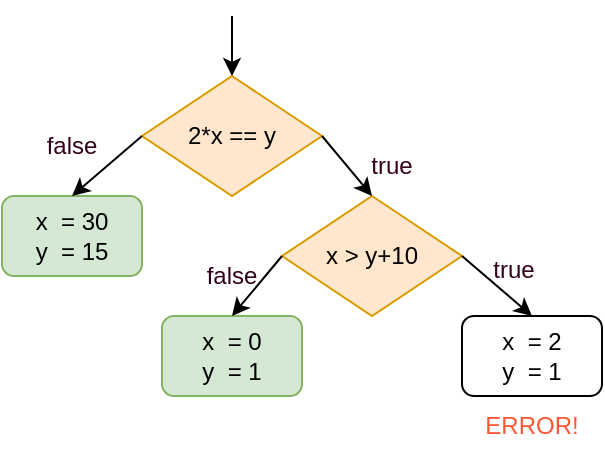 <mxfile version="18.1.1" type="github">
  <diagram id="h7X7SWJGngGB0yG9JiUe" name="Page-1">
    <mxGraphModel dx="865" dy="439" grid="1" gridSize="10" guides="1" tooltips="1" connect="1" arrows="1" fold="1" page="1" pageScale="1" pageWidth="827" pageHeight="1169" math="0" shadow="0">
      <root>
        <mxCell id="0" />
        <mxCell id="1" parent="0" />
        <mxCell id="bEv7xueEsm1a3UQtVlKj-1" value="2*x == y" style="rhombus;whiteSpace=wrap;html=1;fillColor=#ffe6cc;strokeColor=#d79b00;" vertex="1" parent="1">
          <mxGeometry x="280" y="140" width="90" height="60" as="geometry" />
        </mxCell>
        <mxCell id="bEv7xueEsm1a3UQtVlKj-2" value="&lt;div&gt;x&amp;nbsp; = 0&lt;/div&gt;&lt;div&gt;y&amp;nbsp; = 1&lt;br&gt;&lt;/div&gt;" style="rounded=1;whiteSpace=wrap;html=1;fillColor=#d5e8d4;strokeColor=#82b366;" vertex="1" parent="1">
          <mxGeometry x="290" y="260" width="70" height="40" as="geometry" />
        </mxCell>
        <mxCell id="bEv7xueEsm1a3UQtVlKj-3" value="&lt;div&gt;x&amp;nbsp; = 2&lt;br&gt;&lt;/div&gt;&lt;div&gt;y&amp;nbsp; = 1&lt;br&gt;&lt;/div&gt;" style="rounded=1;whiteSpace=wrap;html=1;" vertex="1" parent="1">
          <mxGeometry x="440" y="260" width="70" height="40" as="geometry" />
        </mxCell>
        <mxCell id="bEv7xueEsm1a3UQtVlKj-4" value="&lt;div&gt;x&amp;nbsp; = 30&lt;/div&gt;&lt;div&gt;y&amp;nbsp; = 15&lt;br&gt;&lt;/div&gt;" style="rounded=1;whiteSpace=wrap;html=1;fillColor=#d5e8d4;strokeColor=#82b366;" vertex="1" parent="1">
          <mxGeometry x="210" y="200" width="70" height="40" as="geometry" />
        </mxCell>
        <mxCell id="bEv7xueEsm1a3UQtVlKj-5" value="x &amp;gt; y+10" style="rhombus;whiteSpace=wrap;html=1;fillColor=#ffe6cc;strokeColor=#d79b00;" vertex="1" parent="1">
          <mxGeometry x="350" y="200" width="90" height="60" as="geometry" />
        </mxCell>
        <mxCell id="bEv7xueEsm1a3UQtVlKj-7" value="" style="endArrow=classic;html=1;rounded=0;exitX=1;exitY=0.5;exitDx=0;exitDy=0;entryX=0.5;entryY=0;entryDx=0;entryDy=0;" edge="1" parent="1" source="bEv7xueEsm1a3UQtVlKj-1" target="bEv7xueEsm1a3UQtVlKj-5">
          <mxGeometry width="50" height="50" relative="1" as="geometry">
            <mxPoint x="420" y="190" as="sourcePoint" />
            <mxPoint x="470" y="140" as="targetPoint" />
          </mxGeometry>
        </mxCell>
        <mxCell id="bEv7xueEsm1a3UQtVlKj-9" value="" style="endArrow=classic;html=1;rounded=0;exitX=0;exitY=0.5;exitDx=0;exitDy=0;entryX=0.5;entryY=0;entryDx=0;entryDy=0;" edge="1" parent="1" source="bEv7xueEsm1a3UQtVlKj-1" target="bEv7xueEsm1a3UQtVlKj-4">
          <mxGeometry width="50" height="50" relative="1" as="geometry">
            <mxPoint x="200" y="160" as="sourcePoint" />
            <mxPoint x="250" y="110" as="targetPoint" />
          </mxGeometry>
        </mxCell>
        <mxCell id="bEv7xueEsm1a3UQtVlKj-10" value="" style="endArrow=classic;html=1;rounded=0;exitX=0;exitY=0.5;exitDx=0;exitDy=0;entryX=0.5;entryY=0;entryDx=0;entryDy=0;" edge="1" parent="1" source="bEv7xueEsm1a3UQtVlKj-5" target="bEv7xueEsm1a3UQtVlKj-2">
          <mxGeometry width="50" height="50" relative="1" as="geometry">
            <mxPoint x="370" y="400" as="sourcePoint" />
            <mxPoint x="420" y="350" as="targetPoint" />
          </mxGeometry>
        </mxCell>
        <mxCell id="bEv7xueEsm1a3UQtVlKj-11" value="" style="endArrow=classic;html=1;rounded=0;exitX=1;exitY=0.5;exitDx=0;exitDy=0;entryX=0.5;entryY=0;entryDx=0;entryDy=0;" edge="1" parent="1" source="bEv7xueEsm1a3UQtVlKj-5" target="bEv7xueEsm1a3UQtVlKj-3">
          <mxGeometry width="50" height="50" relative="1" as="geometry">
            <mxPoint x="510" y="220" as="sourcePoint" />
            <mxPoint x="560" y="170" as="targetPoint" />
          </mxGeometry>
        </mxCell>
        <mxCell id="bEv7xueEsm1a3UQtVlKj-12" value="&lt;font color=&quot;#FF5736&quot;&gt;ERROR!&lt;/font&gt;" style="text;html=1;strokeColor=none;fillColor=none;align=center;verticalAlign=middle;whiteSpace=wrap;rounded=0;" vertex="1" parent="1">
          <mxGeometry x="445" y="300" width="60" height="30" as="geometry" />
        </mxCell>
        <mxCell id="bEv7xueEsm1a3UQtVlKj-13" value="true" style="text;html=1;strokeColor=none;fillColor=none;align=center;verticalAlign=middle;whiteSpace=wrap;rounded=0;fontColor=#33001A;" vertex="1" parent="1">
          <mxGeometry x="446" y="227" width="40" height="20" as="geometry" />
        </mxCell>
        <mxCell id="bEv7xueEsm1a3UQtVlKj-14" value="false" style="text;html=1;strokeColor=none;fillColor=none;align=center;verticalAlign=middle;whiteSpace=wrap;rounded=0;fontColor=#33001A;" vertex="1" parent="1">
          <mxGeometry x="305" y="230" width="40" height="20" as="geometry" />
        </mxCell>
        <mxCell id="bEv7xueEsm1a3UQtVlKj-15" value="false" style="text;html=1;strokeColor=none;fillColor=none;align=center;verticalAlign=middle;whiteSpace=wrap;rounded=0;fontColor=#33001A;" vertex="1" parent="1">
          <mxGeometry x="225" y="165" width="40" height="20" as="geometry" />
        </mxCell>
        <mxCell id="bEv7xueEsm1a3UQtVlKj-16" value="true" style="text;html=1;strokeColor=none;fillColor=none;align=center;verticalAlign=middle;whiteSpace=wrap;rounded=0;fontColor=#33001A;" vertex="1" parent="1">
          <mxGeometry x="385" y="175" width="40" height="20" as="geometry" />
        </mxCell>
        <mxCell id="bEv7xueEsm1a3UQtVlKj-17" value="" style="endArrow=classic;html=1;rounded=0;fontColor=#33001A;entryX=0.5;entryY=0;entryDx=0;entryDy=0;" edge="1" parent="1" target="bEv7xueEsm1a3UQtVlKj-1">
          <mxGeometry width="50" height="50" relative="1" as="geometry">
            <mxPoint x="325" y="110" as="sourcePoint" />
            <mxPoint x="320" y="90" as="targetPoint" />
          </mxGeometry>
        </mxCell>
      </root>
    </mxGraphModel>
  </diagram>
</mxfile>
